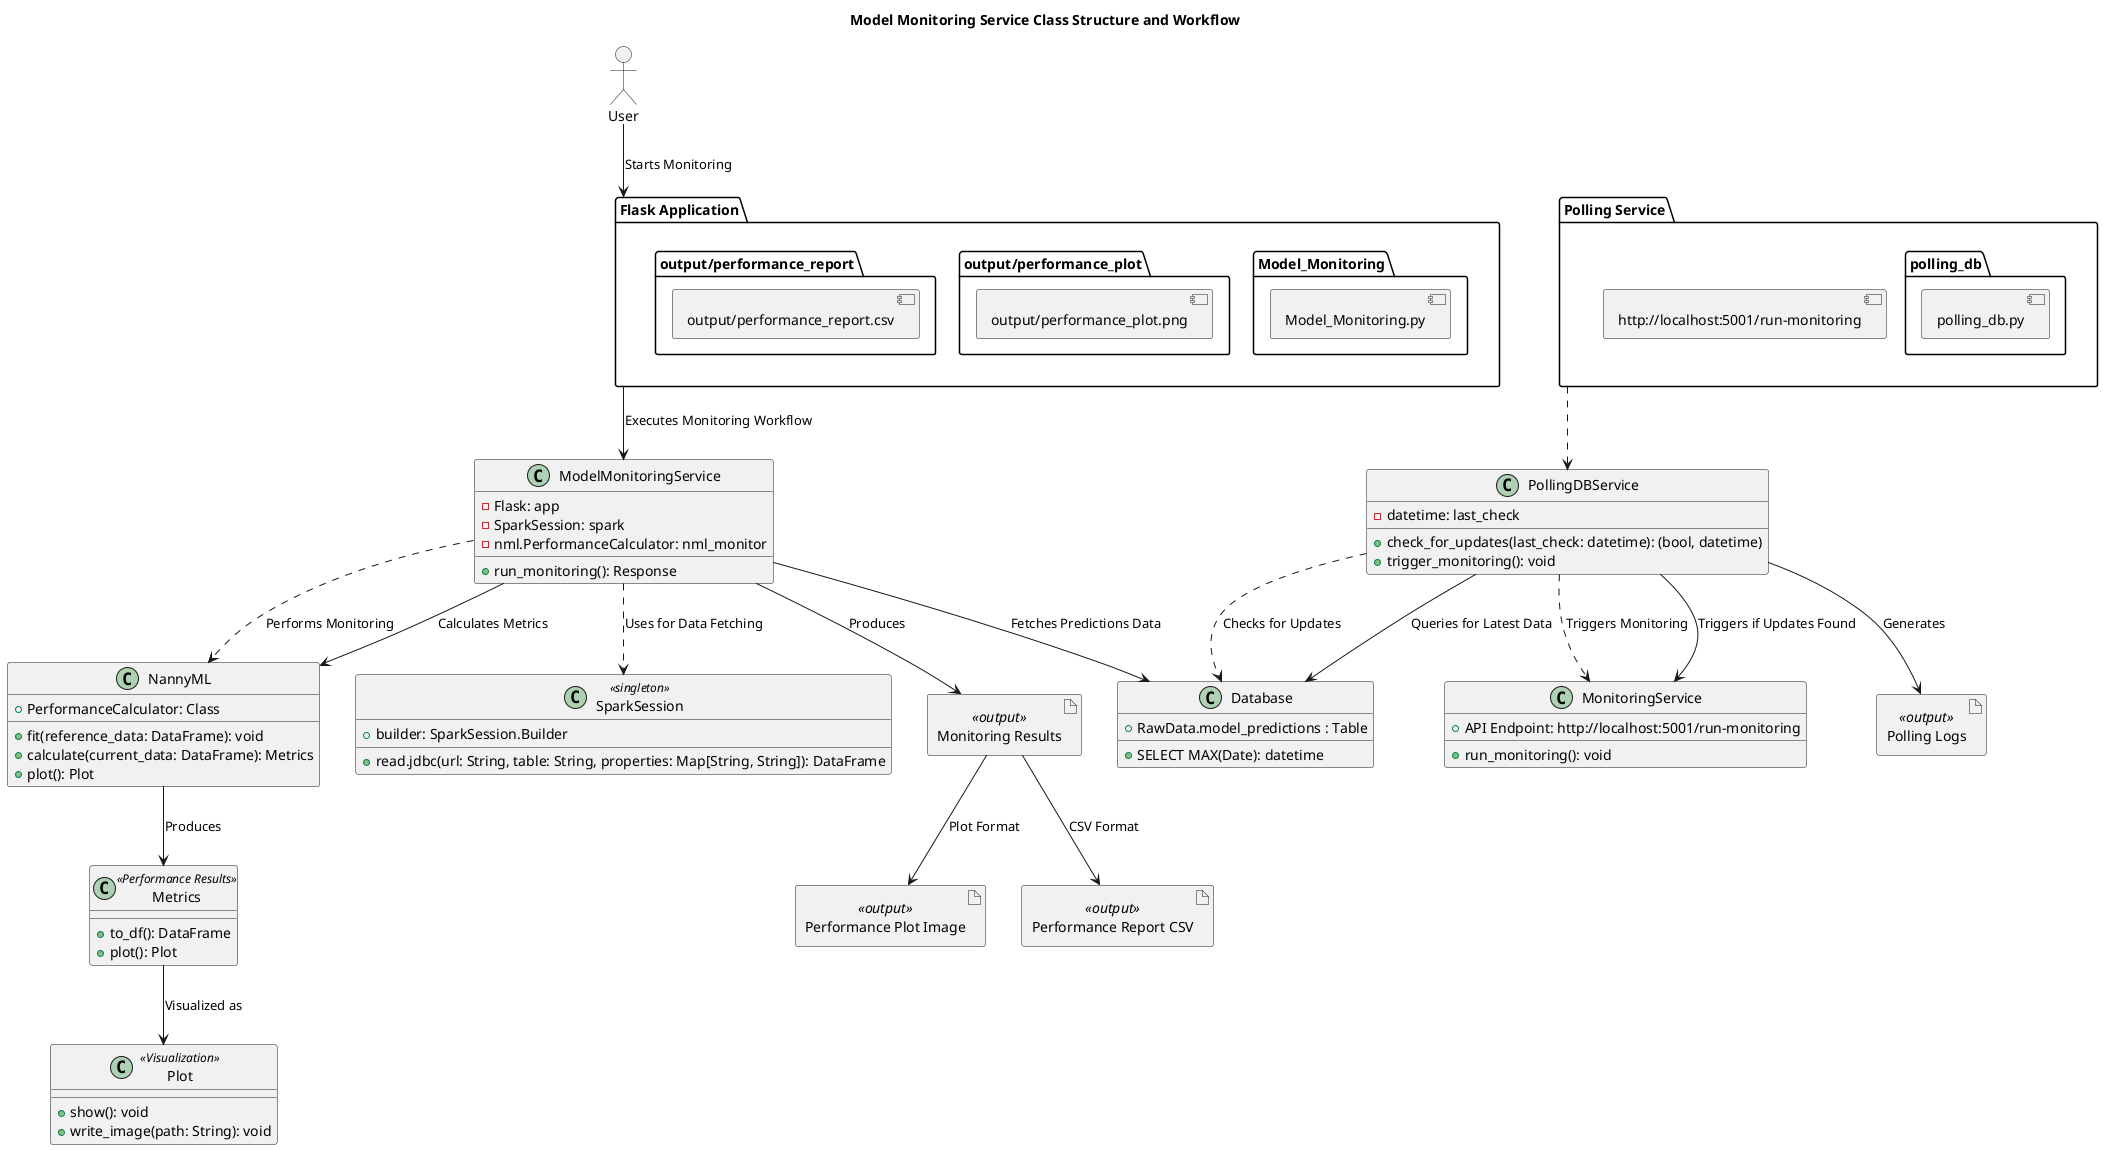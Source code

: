 @startuml
allowmixing
title Model Monitoring Service Class Structure and Workflow

package "Flask Application" as flask_app{
    component [Model_Monitoring.py]
    component [output/performance_plot.png]
    component [output/performance_report.csv]
}

class ModelMonitoringService {
    -Flask: app
    -SparkSession: spark
    -nml.PerformanceCalculator: nml_monitor

    +run_monitoring(): Response
}

ModelMonitoringService ..> SparkSession : "Uses for Data Fetching"
ModelMonitoringService ..> NannyML : "Performs Monitoring"

class SparkSession <<singleton>> {
    +builder: SparkSession.Builder
    +read.jdbc(url: String, table: String, properties: Map[String, String]): DataFrame
}

class NannyML {
    + PerformanceCalculator: Class
    + fit(reference_data: DataFrame): void
    + calculate(current_data: DataFrame): Metrics
    + plot(): Plot
}

class Database {
    + RawData.model_predictions : Table
}

class Plot <<Visualization>> {
    + show(): void
    + write_image(path: String): void
}

class Metrics <<Performance Results>> {
    + to_df(): DataFrame
    + plot(): Plot
}

artifact "Monitoring Results" <<output>> as monitoring_results
artifact "Performance Report CSV" <<output>> as performance_csv
artifact "Performance Plot Image" <<output>> as performance_plot

ModelMonitoringService --> Database : "Fetches Predictions Data"
ModelMonitoringService --> NannyML : "Calculates Metrics"
NannyML --> Metrics : "Produces"
Metrics --> Plot : "Visualized as"

ModelMonitoringService --> monitoring_results : "Produces"
monitoring_results --> performance_csv : "CSV Format"
monitoring_results --> performance_plot : "Plot Format"

actor User

User --> flask_app : "Starts Monitoring"
flask_app --> ModelMonitoringService : "Executes Monitoring Workflow"


package "Polling Service" as polling_service {
    component [polling_db.py]
    component [http://localhost:5001/run-monitoring]
}

class PollingDBService {
    -datetime: last_check

    +check_for_updates(last_check: datetime): (bool, datetime)
    +trigger_monitoring(): void
}

PollingDBService ..> Database : "Checks for Updates"
PollingDBService ..> MonitoringService : "Triggers Monitoring"
polling_service ..> PollingDBService
class Database {

    + SELECT MAX(Date): datetime
}

class MonitoringService {
    + run_monitoring(): void
    + API Endpoint: http://localhost:5001/run-monitoring
}

actor User

PollingDBService --> Database : "Queries for Latest Data"
PollingDBService --> MonitoringService : "Triggers if Updates Found"

artifact "Polling Logs" <<output>> as polling_logs

PollingDBService --> polling_logs : "Generates"


@enduml
